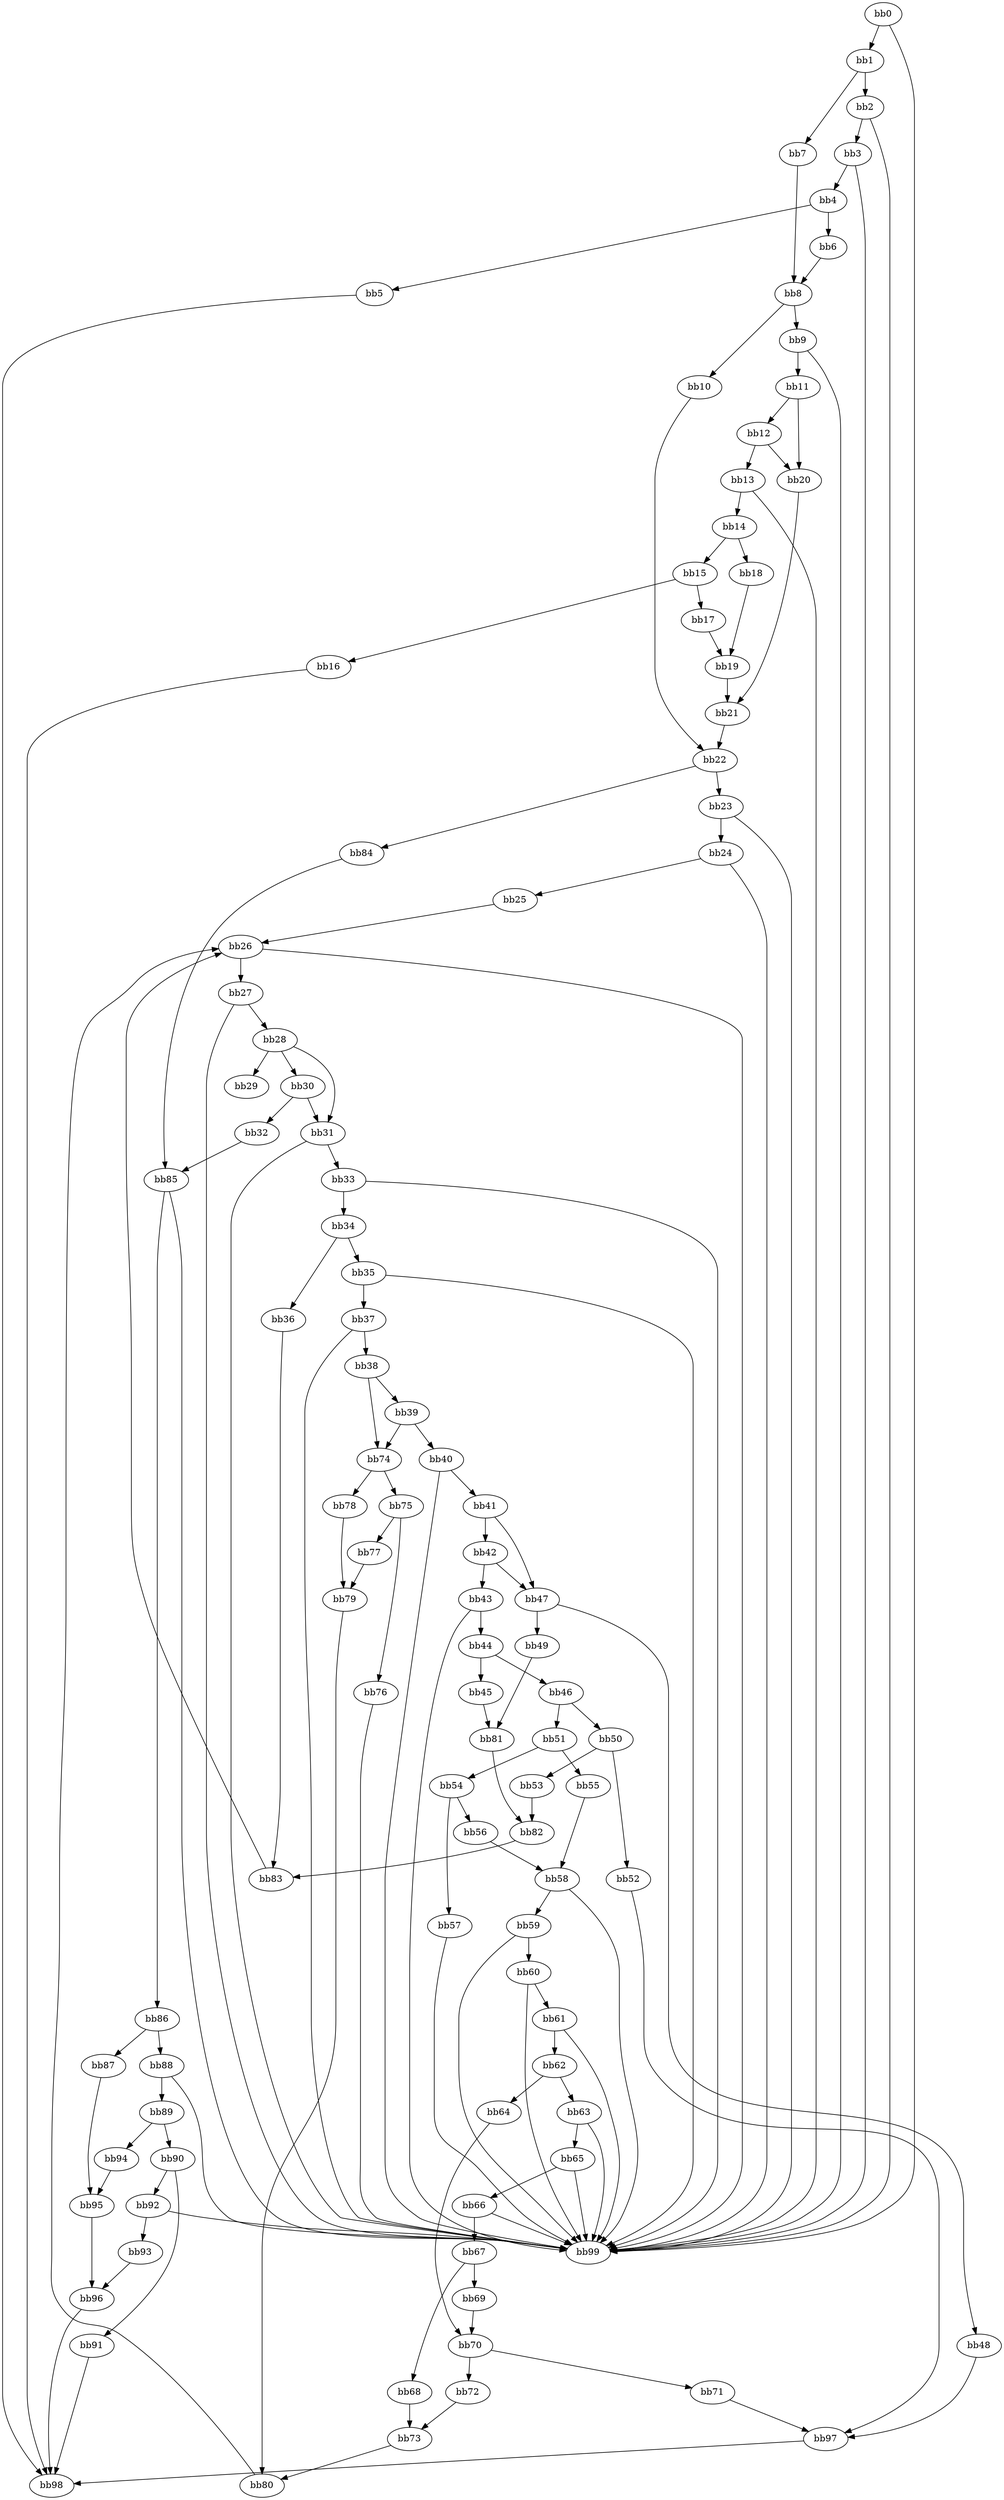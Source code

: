 digraph {
    0 [ label = "bb0\l" ]
    1 [ label = "bb1\l" ]
    2 [ label = "bb2\l" ]
    3 [ label = "bb3\l" ]
    4 [ label = "bb4\l" ]
    5 [ label = "bb5\l" ]
    6 [ label = "bb6\l" ]
    7 [ label = "bb7\l" ]
    8 [ label = "bb8\l" ]
    9 [ label = "bb9\l" ]
    10 [ label = "bb10\l" ]
    11 [ label = "bb11\l" ]
    12 [ label = "bb12\l" ]
    13 [ label = "bb13\l" ]
    14 [ label = "bb14\l" ]
    15 [ label = "bb15\l" ]
    16 [ label = "bb16\l" ]
    17 [ label = "bb17\l" ]
    18 [ label = "bb18\l" ]
    19 [ label = "bb19\l" ]
    20 [ label = "bb20\l" ]
    21 [ label = "bb21\l" ]
    22 [ label = "bb22\l" ]
    23 [ label = "bb23\l" ]
    24 [ label = "bb24\l" ]
    25 [ label = "bb25\l" ]
    26 [ label = "bb26\l" ]
    27 [ label = "bb27\l" ]
    28 [ label = "bb28\l" ]
    29 [ label = "bb29\l" ]
    30 [ label = "bb30\l" ]
    31 [ label = "bb31\l" ]
    32 [ label = "bb32\l" ]
    33 [ label = "bb33\l" ]
    34 [ label = "bb34\l" ]
    35 [ label = "bb35\l" ]
    36 [ label = "bb36\l" ]
    37 [ label = "bb37\l" ]
    38 [ label = "bb38\l" ]
    39 [ label = "bb39\l" ]
    40 [ label = "bb40\l" ]
    41 [ label = "bb41\l" ]
    42 [ label = "bb42\l" ]
    43 [ label = "bb43\l" ]
    44 [ label = "bb44\l" ]
    45 [ label = "bb45\l" ]
    46 [ label = "bb46\l" ]
    47 [ label = "bb47\l" ]
    48 [ label = "bb48\l" ]
    49 [ label = "bb49\l" ]
    50 [ label = "bb50\l" ]
    51 [ label = "bb51\l" ]
    52 [ label = "bb52\l" ]
    53 [ label = "bb53\l" ]
    54 [ label = "bb54\l" ]
    55 [ label = "bb55\l" ]
    56 [ label = "bb56\l" ]
    57 [ label = "bb57\l" ]
    58 [ label = "bb58\l" ]
    59 [ label = "bb59\l" ]
    60 [ label = "bb60\l" ]
    61 [ label = "bb61\l" ]
    62 [ label = "bb62\l" ]
    63 [ label = "bb63\l" ]
    64 [ label = "bb64\l" ]
    65 [ label = "bb65\l" ]
    66 [ label = "bb66\l" ]
    67 [ label = "bb67\l" ]
    68 [ label = "bb68\l" ]
    69 [ label = "bb69\l" ]
    70 [ label = "bb70\l" ]
    71 [ label = "bb71\l" ]
    72 [ label = "bb72\l" ]
    73 [ label = "bb73\l" ]
    74 [ label = "bb74\l" ]
    75 [ label = "bb75\l" ]
    76 [ label = "bb76\l" ]
    77 [ label = "bb77\l" ]
    78 [ label = "bb78\l" ]
    79 [ label = "bb79\l" ]
    80 [ label = "bb80\l" ]
    81 [ label = "bb81\l" ]
    82 [ label = "bb82\l" ]
    83 [ label = "bb83\l" ]
    84 [ label = "bb84\l" ]
    85 [ label = "bb85\l" ]
    86 [ label = "bb86\l" ]
    87 [ label = "bb87\l" ]
    88 [ label = "bb88\l" ]
    89 [ label = "bb89\l" ]
    90 [ label = "bb90\l" ]
    91 [ label = "bb91\l" ]
    92 [ label = "bb92\l" ]
    93 [ label = "bb93\l" ]
    94 [ label = "bb94\l" ]
    95 [ label = "bb95\l" ]
    96 [ label = "bb96\l" ]
    97 [ label = "bb97\l" ]
    98 [ label = "bb98\l" ]
    99 [ label = "bb99\l" ]
    0 -> 1 [ ]
    0 -> 99 [ ]
    1 -> 2 [ ]
    1 -> 7 [ ]
    2 -> 3 [ ]
    2 -> 99 [ ]
    3 -> 4 [ ]
    3 -> 99 [ ]
    4 -> 5 [ ]
    4 -> 6 [ ]
    5 -> 98 [ ]
    6 -> 8 [ ]
    7 -> 8 [ ]
    8 -> 9 [ ]
    8 -> 10 [ ]
    9 -> 11 [ ]
    9 -> 99 [ ]
    10 -> 22 [ ]
    11 -> 12 [ ]
    11 -> 20 [ ]
    12 -> 13 [ ]
    12 -> 20 [ ]
    13 -> 14 [ ]
    13 -> 99 [ ]
    14 -> 15 [ ]
    14 -> 18 [ ]
    15 -> 16 [ ]
    15 -> 17 [ ]
    16 -> 98 [ ]
    17 -> 19 [ ]
    18 -> 19 [ ]
    19 -> 21 [ ]
    20 -> 21 [ ]
    21 -> 22 [ ]
    22 -> 23 [ ]
    22 -> 84 [ ]
    23 -> 24 [ ]
    23 -> 99 [ ]
    24 -> 25 [ ]
    24 -> 99 [ ]
    25 -> 26 [ ]
    26 -> 27 [ ]
    26 -> 99 [ ]
    27 -> 28 [ ]
    27 -> 99 [ ]
    28 -> 29 [ ]
    28 -> 30 [ ]
    28 -> 31 [ ]
    30 -> 31 [ ]
    30 -> 32 [ ]
    31 -> 33 [ ]
    31 -> 99 [ ]
    32 -> 85 [ ]
    33 -> 34 [ ]
    33 -> 99 [ ]
    34 -> 35 [ ]
    34 -> 36 [ ]
    35 -> 37 [ ]
    35 -> 99 [ ]
    36 -> 83 [ ]
    37 -> 38 [ ]
    37 -> 99 [ ]
    38 -> 39 [ ]
    38 -> 74 [ ]
    39 -> 40 [ ]
    39 -> 74 [ ]
    40 -> 41 [ ]
    40 -> 99 [ ]
    41 -> 42 [ ]
    41 -> 47 [ ]
    42 -> 43 [ ]
    42 -> 47 [ ]
    43 -> 44 [ ]
    43 -> 99 [ ]
    44 -> 45 [ ]
    44 -> 46 [ ]
    45 -> 81 [ ]
    46 -> 50 [ ]
    46 -> 51 [ ]
    47 -> 48 [ ]
    47 -> 49 [ ]
    48 -> 97 [ ]
    49 -> 81 [ ]
    50 -> 52 [ ]
    50 -> 53 [ ]
    51 -> 54 [ ]
    51 -> 55 [ ]
    52 -> 97 [ ]
    53 -> 82 [ ]
    54 -> 56 [ ]
    54 -> 57 [ ]
    55 -> 58 [ ]
    56 -> 58 [ ]
    57 -> 99 [ ]
    58 -> 59 [ ]
    58 -> 99 [ ]
    59 -> 60 [ ]
    59 -> 99 [ ]
    60 -> 61 [ ]
    60 -> 99 [ ]
    61 -> 62 [ ]
    61 -> 99 [ ]
    62 -> 63 [ ]
    62 -> 64 [ ]
    63 -> 65 [ ]
    63 -> 99 [ ]
    64 -> 70 [ ]
    65 -> 66 [ ]
    65 -> 99 [ ]
    66 -> 67 [ ]
    66 -> 99 [ ]
    67 -> 68 [ ]
    67 -> 69 [ ]
    68 -> 73 [ ]
    69 -> 70 [ ]
    70 -> 71 [ ]
    70 -> 72 [ ]
    71 -> 97 [ ]
    72 -> 73 [ ]
    73 -> 80 [ ]
    74 -> 75 [ ]
    74 -> 78 [ ]
    75 -> 76 [ ]
    75 -> 77 [ ]
    76 -> 99 [ ]
    77 -> 79 [ ]
    78 -> 79 [ ]
    79 -> 80 [ ]
    80 -> 26 [ ]
    81 -> 82 [ ]
    82 -> 83 [ ]
    83 -> 26 [ ]
    84 -> 85 [ ]
    85 -> 86 [ ]
    85 -> 99 [ ]
    86 -> 87 [ ]
    86 -> 88 [ ]
    87 -> 95 [ ]
    88 -> 89 [ ]
    88 -> 99 [ ]
    89 -> 90 [ ]
    89 -> 94 [ ]
    90 -> 91 [ ]
    90 -> 92 [ ]
    91 -> 98 [ ]
    92 -> 93 [ ]
    92 -> 99 [ ]
    93 -> 96 [ ]
    94 -> 95 [ ]
    95 -> 96 [ ]
    96 -> 98 [ ]
    97 -> 98 [ ]
}

